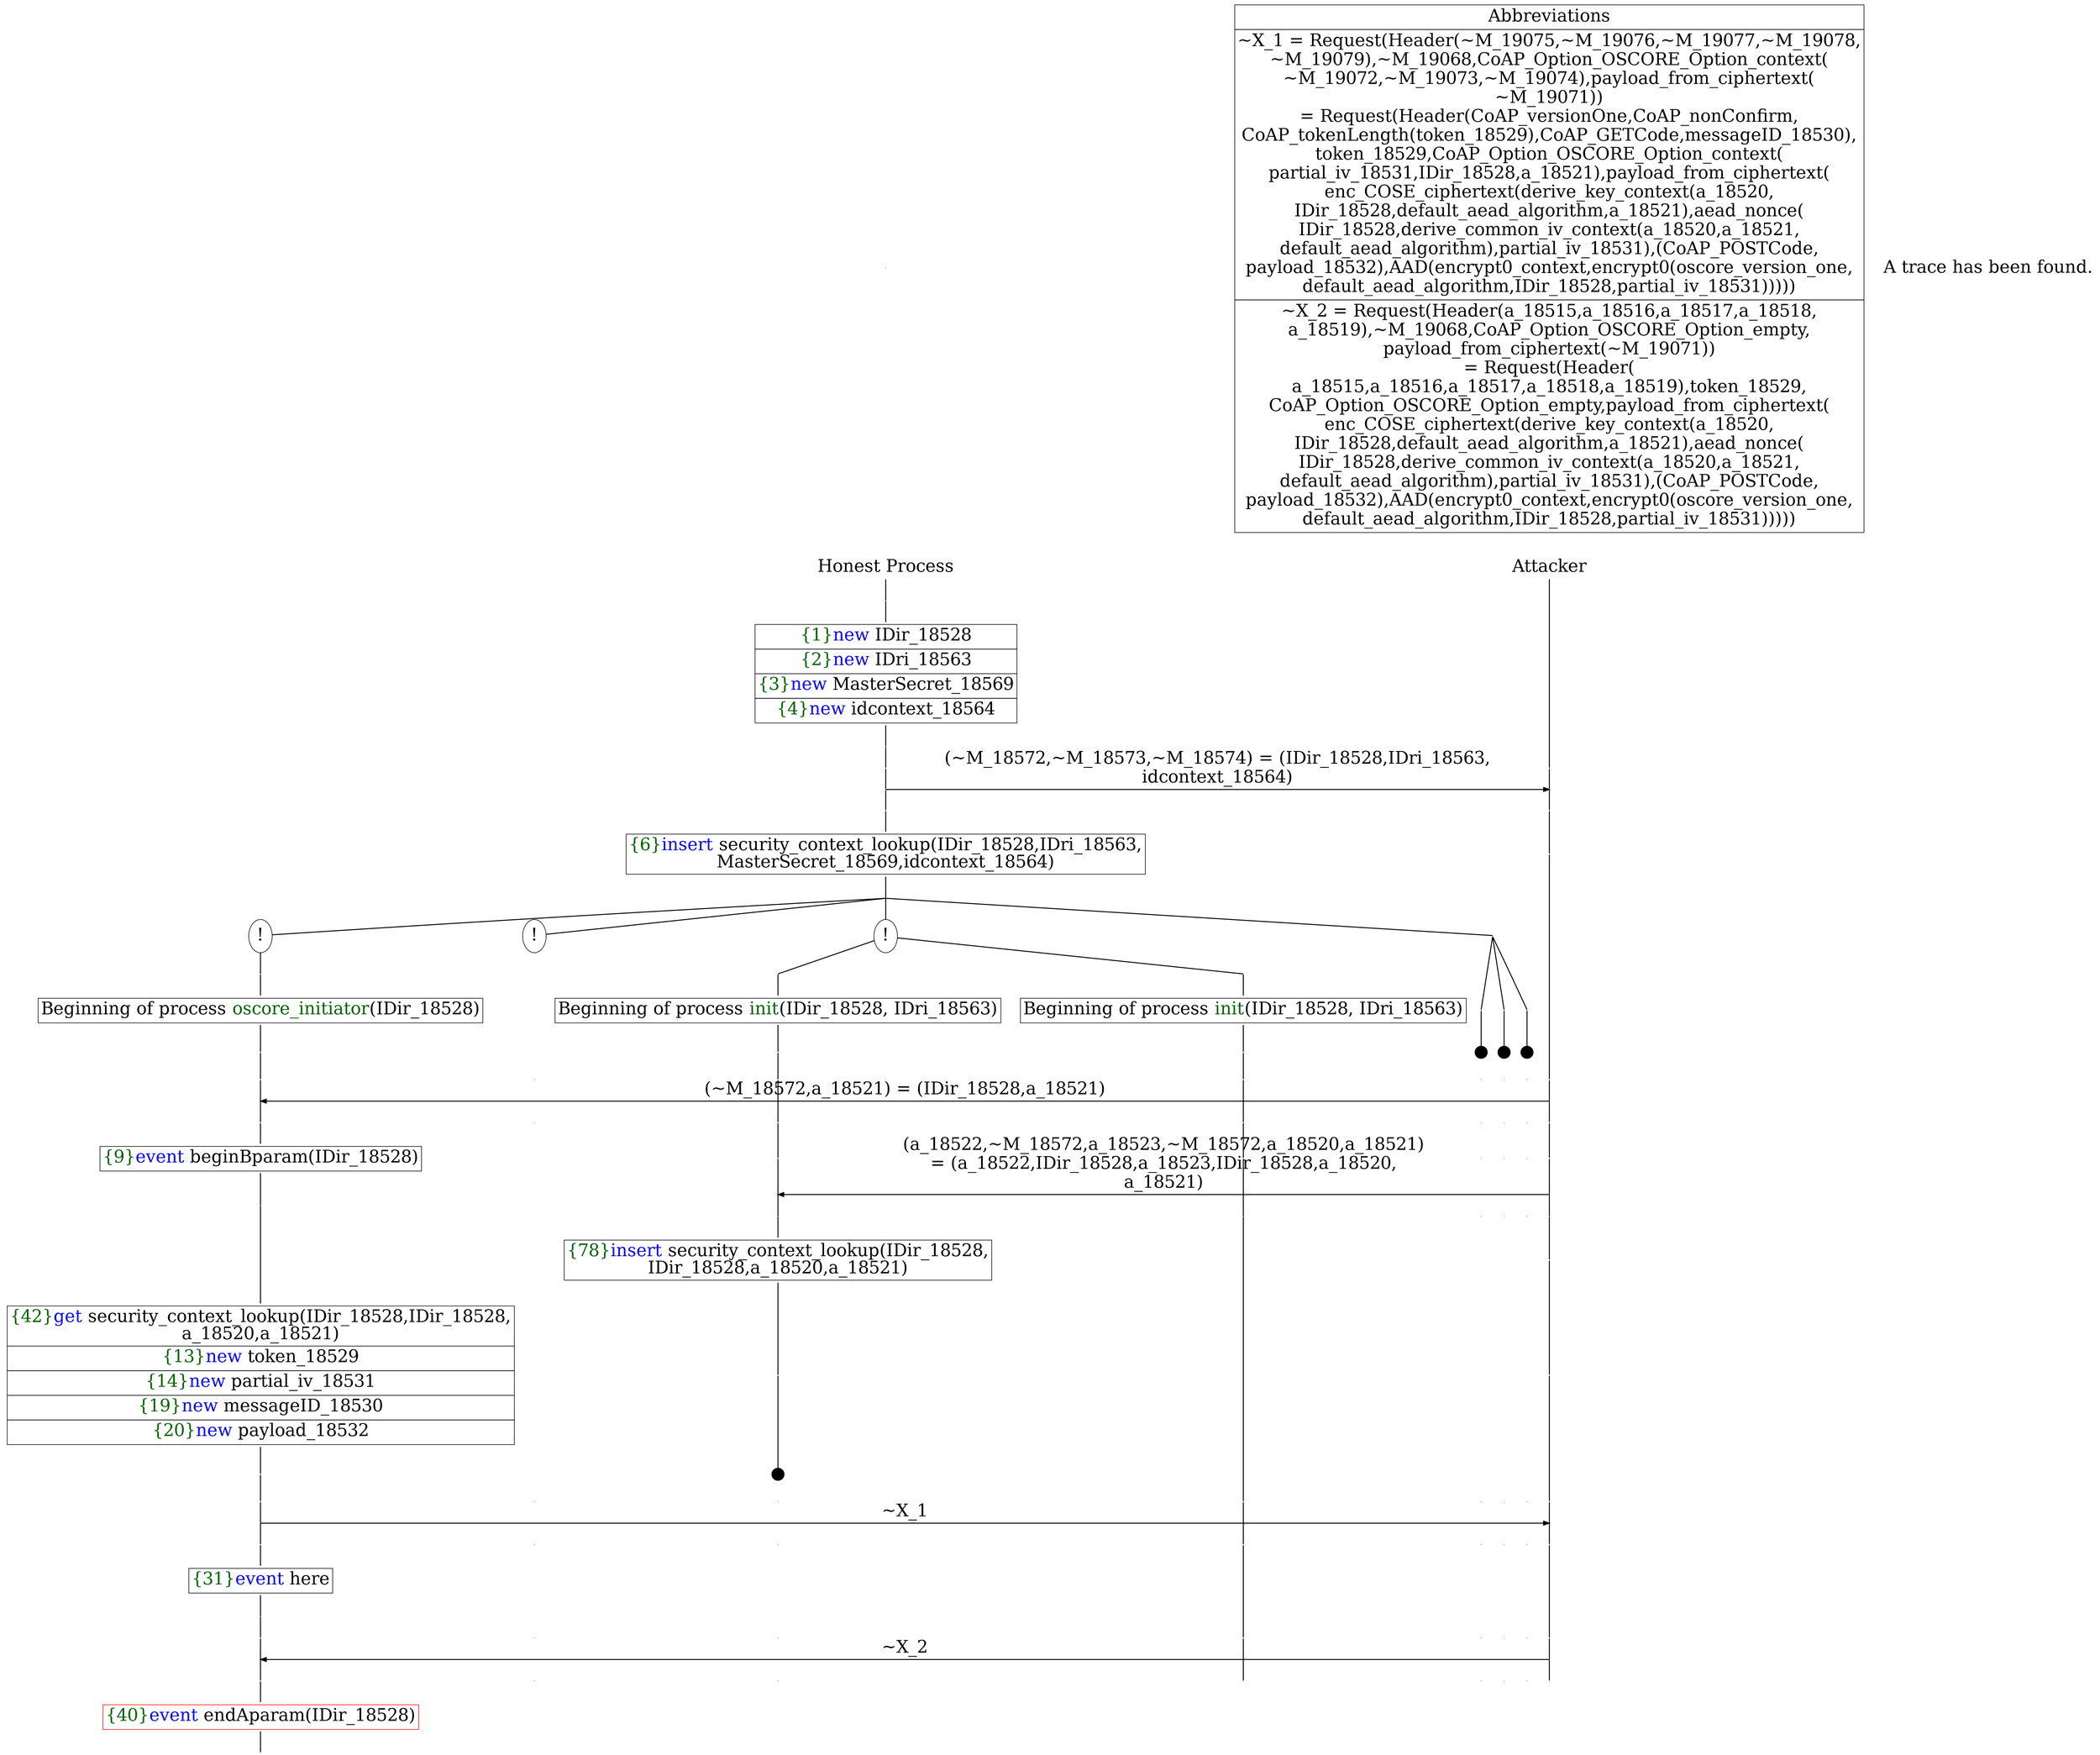 digraph {
graph [ordering = out]
edge [arrowhead = none, penwidth = 1.6, fontsize = 30]
node [shape = point, width = 0, height = 0, fontsize = 30]
Trace<br/>
[label = <A trace has been found.<br/>
>, shape = plaintext]
P0__0 [label = "Honest Process", shape = plaintext]
P__0 [label = "Attacker", shape = plaintext]
Trace -> P0__0 [label = "", style = invisible, weight = 100]{rank = same; P0__0 P__0}
P0__0 -> P0__1 [label = <>, weight = 100]
P0__1 -> P0__2 [label = <>, weight = 100]
P0__2 [shape = plaintext, label = <<TABLE BORDER="0" CELLBORDER="1" CELLSPACING="0" CELLPADDING="4"> <TR><TD><FONT COLOR="darkgreen">{1}</FONT><FONT COLOR="blue">new </FONT>IDir_18528</TD></TR><TR><TD><FONT COLOR="darkgreen">{2}</FONT><FONT COLOR="blue">new </FONT>IDri_18563</TD></TR><TR><TD><FONT COLOR="darkgreen">{3}</FONT><FONT COLOR="blue">new </FONT>MasterSecret_18569</TD></TR><TR><TD><FONT COLOR="darkgreen">{4}</FONT><FONT COLOR="blue">new </FONT>idcontext_18564</TD></TR></TABLE>>]
P0__2 -> P0__3 [label = <>, weight = 100]
P0__3 -> P0__4 [label = <>, weight = 100]
P__0 -> P__1 [label = <>, weight = 100]
{rank = same; P__1 P0__4}
P0__4 -> P0__5 [label = <>, weight = 100]
P__1 -> P__2 [label = <>, weight = 100]
{rank = same; P__2 P0__5}
P0__5 -> P__2 [label = <(~M_18572,~M_18573,~M_18574) = (IDir_18528,IDri_18563,<br/>
idcontext_18564)>, arrowhead = normal]
P0__5 -> P0__6 [label = <>, weight = 100]
P__2 -> P__3 [label = <>, weight = 100]
{rank = same; P__3 P0__6}
P0__6 -> P0__7 [label = <>, weight = 100]
P0__7 [shape = plaintext, label = <<TABLE BORDER="0" CELLBORDER="1" CELLSPACING="0" CELLPADDING="4"> <TR><TD><FONT COLOR="darkgreen">{6}</FONT><FONT COLOR="blue">insert </FONT>security_context_lookup(IDir_18528,IDri_18563,<br/>
MasterSecret_18569,idcontext_18564)</TD></TR></TABLE>>]
P0__7 -> P0__8 [label = <>, weight = 100]
P__3 -> P__4 [label = <>, weight = 100]
{rank = same; P__4 P0__7}
/*RPar */
P0__8 -> P0_3__8 [label = <>]
P0__8 -> P0_2__8 [label = <>]
P0__8 -> P0_1__8 [label = <>]
P0__8 -> P0_0__8 [label = <>]
P0__8 [label = "", fixedsize = false, width = 0, height = 0, shape = none]
{rank = same; P0_0__8 P0_1__8 P0_2__8 P0_3__8}
/*RPar */
P0_0__8 -> P0_0_2__8 [label = <>]
P0_0__8 -> P0_0_1__8 [label = <>]
P0_0__8 -> P0_0_0__8 [label = <>]
P0_0__8 [label = "", fixedsize = false, width = 0, height = 0, shape = none]
{rank = same; P0_0_0__8 P0_0_1__8 P0_0_2__8}
P0_0_0__9 [label = "", width = 0.3, height = 0.3]
P0_0_0__8 -> P0_0_0__9 [label = <>, weight = 100]
P0_0_1__9 [label = "", width = 0.3, height = 0.3]
P0_0_1__8 -> P0_0_1__9 [label = <>, weight = 100]
P0_0_2__9 [label = "", width = 0.3, height = 0.3]
P0_0_2__8 -> P0_0_2__9 [label = <>, weight = 100]
P0_1__8 [label = "!", shape = ellipse]
{rank = same; P0_1_1__8 P0_1_0__8}
P0_1_1__8 [label = "", fixedsize = false, width = 0, height = 0, shape = none]
P0_1__8 -> P0_1_1__8 [label = <>]
P0_1_0__8 [label = "", fixedsize = false, width = 0, height = 0, shape = none]
P0_1__8 -> P0_1_0__8 [label = <>]
P0_1_0__8 -> P0_1_0__9 [label = <>, weight = 100]
P0_1_0__9 [shape = plaintext, label = <<TABLE BORDER="0" CELLBORDER="1" CELLSPACING="0" CELLPADDING="4"> <TR><TD>Beginning of process <FONT COLOR="darkgreen">init</FONT>(IDir_18528, IDri_18563)<br/>
</TD></TR></TABLE>>]
P0_1_0__9 -> P0_1_0__10 [label = <>, weight = 100]
P0_1_1__8 -> P0_1_1__9 [label = <>, weight = 100]
P0_1_1__9 [shape = plaintext, label = <<TABLE BORDER="0" CELLBORDER="1" CELLSPACING="0" CELLPADDING="4"> <TR><TD>Beginning of process <FONT COLOR="darkgreen">init</FONT>(IDir_18528, IDri_18563)<br/>
</TD></TR></TABLE>>]
P0_1_1__9 -> P0_1_1__10 [label = <>, weight = 100]
P0_2__8 [label = "!", shape = ellipse]
P0_3__8 [label = "!", shape = ellipse]
P0_3_0__8 [label = "", fixedsize = false, width = 0, height = 0, shape = none]
P0_3__8 -> P0_3_0__8 [label = <>, weight = 100]
P0_3_0__8 -> P0_3_0__9 [label = <>, weight = 100]
P0_3_0__9 [shape = plaintext, label = <<TABLE BORDER="0" CELLBORDER="1" CELLSPACING="0" CELLPADDING="4"> <TR><TD>Beginning of process <FONT COLOR="darkgreen">oscore_initiator</FONT>(IDir_18528)<br/>
</TD></TR></TABLE>>]
P0_3_0__9 -> P0_3_0__10 [label = <>, weight = 100]
P0_3_0__10 -> P0_3_0__11 [label = <>, weight = 100]
P0_2__9 [label = "", style = invisible]
P0_2__8 -> P0_2__9 [label = <>, weight = 100, style = invisible]
P0_1_1__10 -> P0_1_1__11 [label = <>, weight = 100]
P0_1_0__10 -> P0_1_0__11 [label = <>, weight = 100]
P0_0_2__10 [label = "", style = invisible]
P0_0_2__9 -> P0_0_2__10 [label = <>, weight = 100, style = invisible]
P0_0_1__10 [label = "", style = invisible]
P0_0_1__9 -> P0_0_1__10 [label = <>, weight = 100, style = invisible]
P0_0_0__10 [label = "", style = invisible]
P0_0_0__9 -> P0_0_0__10 [label = <>, weight = 100, style = invisible]
P__4 -> P__5 [label = <>, weight = 100]
{rank = same; P__5 P0_0_0__10 P0_0_1__10 P0_0_2__10 P0_1_0__11 P0_1_1__11 P0_2__9 P0_3_0__11}
P0_3_0__11 -> P0_3_0__12 [label = <>, weight = 100]
P__5 -> P__6 [label = <>, weight = 100]
{rank = same; P__6 P0_3_0__12}
P0_3_0__12 -> P__6 [label = <(~M_18572,a_18521) = (IDir_18528,a_18521)>, dir = back, arrowhead = normal]
P0_3_0__12 -> P0_3_0__13 [label = <>, weight = 100]
P0_2__10 [label = "", style = invisible]
P0_2__9 -> P0_2__10 [label = <>, weight = 100, style = invisible]
P0_1_1__11 -> P0_1_1__12 [label = <>, weight = 100]
P0_1_0__11 -> P0_1_0__12 [label = <>, weight = 100]
P0_0_2__11 [label = "", style = invisible]
P0_0_2__10 -> P0_0_2__11 [label = <>, weight = 100, style = invisible]
P0_0_1__11 [label = "", style = invisible]
P0_0_1__10 -> P0_0_1__11 [label = <>, weight = 100, style = invisible]
P0_0_0__11 [label = "", style = invisible]
P0_0_0__10 -> P0_0_0__11 [label = <>, weight = 100, style = invisible]
P__6 -> P__7 [label = <>, weight = 100]
{rank = same; P__7 P0_0_0__11 P0_0_1__11 P0_0_2__11 P0_1_0__12 P0_1_1__12 P0_2__10 P0_3_0__13}
P0_3_0__13 -> P0_3_0__14 [label = <>, weight = 100]
P0_3_0__14 [shape = plaintext, label = <<TABLE BORDER="0" CELLBORDER="1" CELLSPACING="0" CELLPADDING="4"> <TR><TD><FONT COLOR="darkgreen">{9}</FONT><FONT COLOR="blue">event</FONT> beginBparam(IDir_18528)</TD></TR></TABLE>>]
P0_3_0__14 -> P0_3_0__15 [label = <>, weight = 100]
P0_1_1__12 -> P0_1_1__13 [label = <>, weight = 100]
P0_1_0__12 -> P0_1_0__13 [label = <>, weight = 100]
P0_0_2__12 [label = "", style = invisible]
P0_0_2__11 -> P0_0_2__12 [label = <>, weight = 100, style = invisible]
P0_0_1__12 [label = "", style = invisible]
P0_0_1__11 -> P0_0_1__12 [label = <>, weight = 100, style = invisible]
P0_0_0__12 [label = "", style = invisible]
P0_0_0__11 -> P0_0_0__12 [label = <>, weight = 100, style = invisible]
P__7 -> P__8 [label = <>, weight = 100]
{rank = same; P__8 P0_0_0__12 P0_0_1__12 P0_0_2__12 P0_1_0__13 P0_1_1__13}
P0_1_1__13 -> P0_1_1__14 [label = <>, weight = 100]
P__8 -> P__9 [label = <>, weight = 100]
{rank = same; P__9 P0_1_1__14}
P0_1_1__14 -> P__9 [label = <(a_18522,~M_18572,a_18523,~M_18572,a_18520,a_18521)<br/>
= (a_18522,IDir_18528,a_18523,IDir_18528,a_18520,<br/>
a_18521)>, dir = back, arrowhead = normal]
P0_1_1__14 -> P0_1_1__15 [label = <>, weight = 100]
P0_1_0__13 -> P0_1_0__14 [label = <>, weight = 100]
P0_0_2__13 [label = "", style = invisible]
P0_0_2__12 -> P0_0_2__13 [label = <>, weight = 100, style = invisible]
P0_0_1__13 [label = "", style = invisible]
P0_0_1__12 -> P0_0_1__13 [label = <>, weight = 100, style = invisible]
P0_0_0__13 [label = "", style = invisible]
P0_0_0__12 -> P0_0_0__13 [label = <>, weight = 100, style = invisible]
P__9 -> P__10 [label = <>, weight = 100]
{rank = same; P__10 P0_0_0__13 P0_0_1__13 P0_0_2__13 P0_1_0__14 P0_1_1__15}
P0_1_1__15 -> P0_1_1__16 [label = <>, weight = 100]
P0_1_1__16 [shape = plaintext, label = <<TABLE BORDER="0" CELLBORDER="1" CELLSPACING="0" CELLPADDING="4"> <TR><TD><FONT COLOR="darkgreen">{78}</FONT><FONT COLOR="blue">insert </FONT>security_context_lookup(IDir_18528,<br/>
IDir_18528,a_18520,a_18521)</TD></TR></TABLE>>]
P0_1_1__16 -> P0_1_1__17 [label = <>, weight = 100]
P__10 -> P__11 [label = <>, weight = 100]
{rank = same; P__11 P0_1_1__16}
P0_1_1__18 [label = "", width = 0.3, height = 0.3]
P0_1_1__17 -> P0_1_1__18 [label = <>, weight = 100]
P0_3_0__15 -> P0_3_0__16 [label = <>, weight = 100]
P0_3_0__16 [shape = plaintext, label = <<TABLE BORDER="0" CELLBORDER="1" CELLSPACING="0" CELLPADDING="4"> <TR><TD><FONT COLOR="darkgreen">{42}</FONT><FONT COLOR="blue">get </FONT>security_context_lookup(IDir_18528,IDir_18528,<br/>
a_18520,a_18521)</TD></TR><TR><TD><FONT COLOR="darkgreen">{13}</FONT><FONT COLOR="blue">new </FONT>token_18529</TD></TR><TR><TD><FONT COLOR="darkgreen">{14}</FONT><FONT COLOR="blue">new </FONT>partial_iv_18531</TD></TR><TR><TD><FONT COLOR="darkgreen">{19}</FONT><FONT COLOR="blue">new </FONT>messageID_18530</TD></TR><TR><TD><FONT COLOR="darkgreen">{20}</FONT><FONT COLOR="blue">new </FONT>payload_18532</TD></TR></TABLE>>]
P0_3_0__16 -> P0_3_0__17 [label = <>, weight = 100]
P__11 -> P__12 [label = <>, weight = 100]
{rank = same; P__12 P0_3_0__16}
P0_3_0__17 -> P0_3_0__18 [label = <>, weight = 100]
P0_2__11 [label = "", style = invisible]
P0_2__10 -> P0_2__11 [label = <>, weight = 100, style = invisible]
P0_1_1__19 [label = "", style = invisible]
P0_1_1__18 -> P0_1_1__19 [label = <>, weight = 100, style = invisible]
P0_1_0__14 -> P0_1_0__15 [label = <>, weight = 100]
P0_0_2__14 [label = "", style = invisible]
P0_0_2__13 -> P0_0_2__14 [label = <>, weight = 100, style = invisible]
P0_0_1__14 [label = "", style = invisible]
P0_0_1__13 -> P0_0_1__14 [label = <>, weight = 100, style = invisible]
P0_0_0__14 [label = "", style = invisible]
P0_0_0__13 -> P0_0_0__14 [label = <>, weight = 100, style = invisible]
P__12 -> P__13 [label = <>, weight = 100]
{rank = same; P__13 P0_0_0__14 P0_0_1__14 P0_0_2__14 P0_1_0__15 P0_1_1__19 P0_2__11 P0_3_0__18}
P0_3_0__18 -> P0_3_0__19 [label = <>, weight = 100]
P__13 -> P__14 [label = <>, weight = 100]
{rank = same; P__14 P0_3_0__19}
P0_3_0__19 -> P__14 [label = <~X_1>, arrowhead = normal]
P0_3_0__19 -> P0_3_0__20 [label = <>, weight = 100]
P0_2__12 [label = "", style = invisible]
P0_2__11 -> P0_2__12 [label = <>, weight = 100, style = invisible]
P0_1_1__20 [label = "", style = invisible]
P0_1_1__19 -> P0_1_1__20 [label = <>, weight = 100, style = invisible]
P0_1_0__15 -> P0_1_0__16 [label = <>, weight = 100]
P0_0_2__15 [label = "", style = invisible]
P0_0_2__14 -> P0_0_2__15 [label = <>, weight = 100, style = invisible]
P0_0_1__15 [label = "", style = invisible]
P0_0_1__14 -> P0_0_1__15 [label = <>, weight = 100, style = invisible]
P0_0_0__15 [label = "", style = invisible]
P0_0_0__14 -> P0_0_0__15 [label = <>, weight = 100, style = invisible]
P__14 -> P__15 [label = <>, weight = 100]
{rank = same; P__15 P0_0_0__15 P0_0_1__15 P0_0_2__15 P0_1_0__16 P0_1_1__20 P0_2__12 P0_3_0__20}
P0_3_0__20 -> P0_3_0__21 [label = <>, weight = 100]
P0_3_0__21 [shape = plaintext, label = <<TABLE BORDER="0" CELLBORDER="1" CELLSPACING="0" CELLPADDING="4"> <TR><TD><FONT COLOR="darkgreen">{31}</FONT><FONT COLOR="blue">event</FONT> here</TD></TR></TABLE>>]
P0_3_0__21 -> P0_3_0__22 [label = <>, weight = 100]
P0_3_0__22 -> P0_3_0__23 [label = <>, weight = 100]
P0_2__13 [label = "", style = invisible]
P0_2__12 -> P0_2__13 [label = <>, weight = 100, style = invisible]
P0_1_1__21 [label = "", style = invisible]
P0_1_1__20 -> P0_1_1__21 [label = <>, weight = 100, style = invisible]
P0_1_0__16 -> P0_1_0__17 [label = <>, weight = 100]
P0_0_2__16 [label = "", style = invisible]
P0_0_2__15 -> P0_0_2__16 [label = <>, weight = 100, style = invisible]
P0_0_1__16 [label = "", style = invisible]
P0_0_1__15 -> P0_0_1__16 [label = <>, weight = 100, style = invisible]
P0_0_0__16 [label = "", style = invisible]
P0_0_0__15 -> P0_0_0__16 [label = <>, weight = 100, style = invisible]
P__15 -> P__16 [label = <>, weight = 100]
{rank = same; P__16 P0_0_0__16 P0_0_1__16 P0_0_2__16 P0_1_0__17 P0_1_1__21 P0_2__13 P0_3_0__23}
P0_3_0__23 -> P0_3_0__24 [label = <>, weight = 100]
P__16 -> P__17 [label = <>, weight = 100]
{rank = same; P__17 P0_3_0__24}
P0_3_0__24 -> P__17 [label = <~X_2>, dir = back, arrowhead = normal]
P0_3_0__24 -> P0_3_0__25 [label = <>, weight = 100]
P0_2__14 [label = "", style = invisible]
P0_2__13 -> P0_2__14 [label = <>, weight = 100, style = invisible]
P0_1_1__22 [label = "", style = invisible]
P0_1_1__21 -> P0_1_1__22 [label = <>, weight = 100, style = invisible]
P0_1_0__17 -> P0_1_0__18 [label = <>, weight = 100]
P0_0_2__17 [label = "", style = invisible]
P0_0_2__16 -> P0_0_2__17 [label = <>, weight = 100, style = invisible]
P0_0_1__17 [label = "", style = invisible]
P0_0_1__16 -> P0_0_1__17 [label = <>, weight = 100, style = invisible]
P0_0_0__17 [label = "", style = invisible]
P0_0_0__16 -> P0_0_0__17 [label = <>, weight = 100, style = invisible]
P__17 -> P__18 [label = <>, weight = 100]
{rank = same; P__18 P0_0_0__17 P0_0_1__17 P0_0_2__17 P0_1_0__18 P0_1_1__22 P0_2__14 P0_3_0__25}
P0_3_0__25 -> P0_3_0__26 [label = <>, weight = 100]
P0_3_0__26 [color = red, shape = plaintext, label = <<TABLE BORDER="0" CELLBORDER="1" CELLSPACING="0" CELLPADDING="4"> <TR><TD><FONT COLOR="darkgreen">{40}</FONT><FONT COLOR="blue">event</FONT> endAparam(IDir_18528)</TD></TR></TABLE>>]
P0_3_0__26 -> P0_3_0__27 [label = <>, weight = 100]
Abbrev [shape = plaintext, label = <<TABLE BORDER="0" CELLBORDER="1" CELLSPACING="0" CELLPADDING="4"><TR> <TD> Abbreviations </TD></TR><TR><TD>~X_1 = Request(Header(~M_19075,~M_19076,~M_19077,~M_19078,<br/>
~M_19079),~M_19068,CoAP_Option_OSCORE_Option_context(<br/>
~M_19072,~M_19073,~M_19074),payload_from_ciphertext(<br/>
~M_19071))<br/>
= Request(Header(CoAP_versionOne,CoAP_nonConfirm,<br/>
CoAP_tokenLength(token_18529),CoAP_GETCode,messageID_18530),<br/>
token_18529,CoAP_Option_OSCORE_Option_context(<br/>
partial_iv_18531,IDir_18528,a_18521),payload_from_ciphertext(<br/>
enc_COSE_ciphertext(derive_key_context(a_18520,<br/>
IDir_18528,default_aead_algorithm,a_18521),aead_nonce(<br/>
IDir_18528,derive_common_iv_context(a_18520,a_18521,<br/>
default_aead_algorithm),partial_iv_18531),(CoAP_POSTCode,<br/>
payload_18532),AAD(encrypt0_context,encrypt0(oscore_version_one,<br/>
default_aead_algorithm,IDir_18528,partial_iv_18531)))))</TD></TR><TR><TD>~X_2 = Request(Header(a_18515,a_18516,a_18517,a_18518,<br/>
a_18519),~M_19068,CoAP_Option_OSCORE_Option_empty,<br/>
payload_from_ciphertext(~M_19071))<br/>
= Request(Header(<br/>
a_18515,a_18516,a_18517,a_18518,a_18519),token_18529,<br/>
CoAP_Option_OSCORE_Option_empty,payload_from_ciphertext(<br/>
enc_COSE_ciphertext(derive_key_context(a_18520,<br/>
IDir_18528,default_aead_algorithm,a_18521),aead_nonce(<br/>
IDir_18528,derive_common_iv_context(a_18520,a_18521,<br/>
default_aead_algorithm),partial_iv_18531),(CoAP_POSTCode,<br/>
payload_18532),AAD(encrypt0_context,encrypt0(oscore_version_one,<br/>
default_aead_algorithm,IDir_18528,partial_iv_18531)))))</TD></TR></TABLE>>]Abbrev -> P__0 [style = invisible, weight =100]}